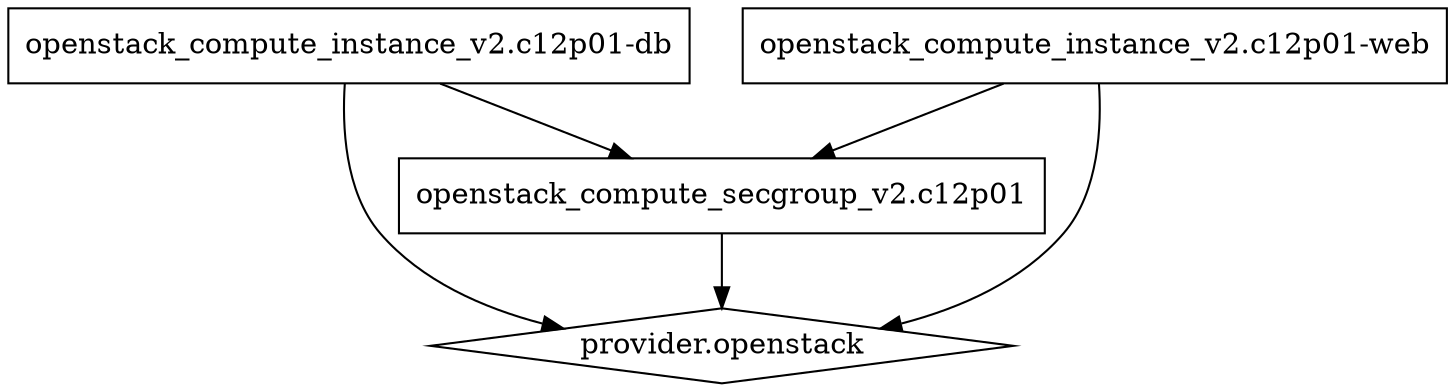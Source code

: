 digraph {
	compound = "true"
	newrank = "true"
	subgraph "root" {
		"[root] openstack_compute_instance_v2.c12p01-db" [label = "openstack_compute_instance_v2.c12p01-db", shape = "box"]
		"[root] openstack_compute_instance_v2.c12p01-web" [label = "openstack_compute_instance_v2.c12p01-web", shape = "box"]
		"[root] openstack_compute_secgroup_v2.c12p01" [label = "openstack_compute_secgroup_v2.c12p01", shape = "box"]
		"[root] provider.openstack" [label = "provider.openstack", shape = "diamond"]
		"[root] openstack_compute_instance_v2.c12p01-db" -> "[root] openstack_compute_secgroup_v2.c12p01"
		"[root] openstack_compute_instance_v2.c12p01-db" -> "[root] provider.openstack"
		"[root] openstack_compute_instance_v2.c12p01-web" -> "[root] openstack_compute_secgroup_v2.c12p01"
		"[root] openstack_compute_instance_v2.c12p01-web" -> "[root] provider.openstack"
		"[root] openstack_compute_secgroup_v2.c12p01" -> "[root] provider.openstack"
	}
}

